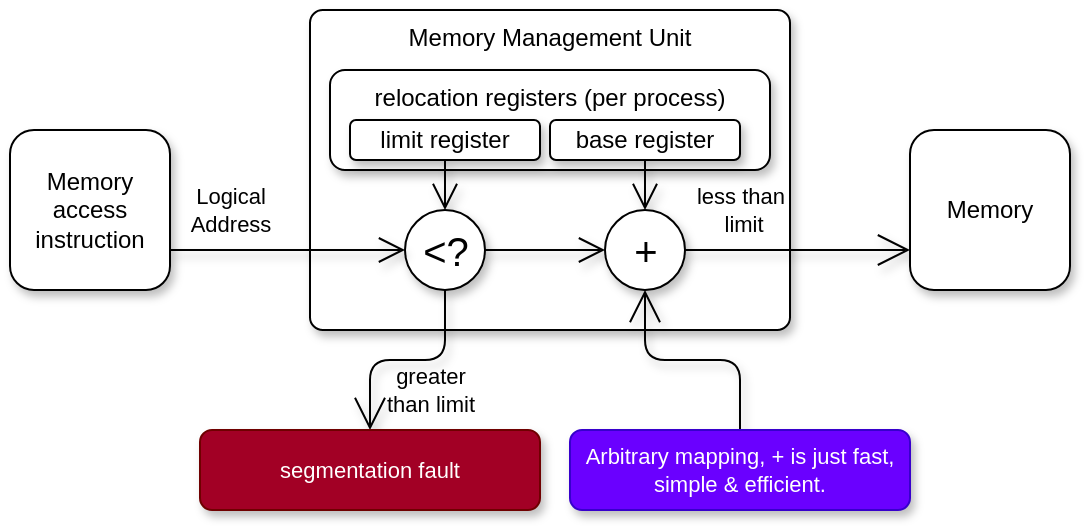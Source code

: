 <mxfile>
    <diagram id="E_W6aEbQQdDLK_1xjqMn" name="Page-1">
        <mxGraphModel dx="622" dy="1014" grid="1" gridSize="10" guides="1" tooltips="1" connect="1" arrows="1" fold="1" page="1" pageScale="1" pageWidth="850" pageHeight="1100" math="0" shadow="0">
            <root>
                <mxCell id="0"/>
                <mxCell id="1" parent="0"/>
                <mxCell id="2" value="Memory access instruction" style="rounded=1;whiteSpace=wrap;html=1;shadow=1;" vertex="1" parent="1">
                    <mxGeometry x="10" y="70" width="80" height="80" as="geometry"/>
                </mxCell>
                <mxCell id="3" value="Memory Management Unit" style="rounded=1;whiteSpace=wrap;html=1;verticalAlign=top;arcSize=4;shadow=1;" vertex="1" parent="1">
                    <mxGeometry x="160" y="10" width="240" height="160" as="geometry"/>
                </mxCell>
                <mxCell id="7" value="relocation registers (per process)" style="rounded=1;whiteSpace=wrap;html=1;verticalAlign=top;shadow=1;" vertex="1" parent="1">
                    <mxGeometry x="170" y="40" width="220" height="50" as="geometry"/>
                </mxCell>
                <mxCell id="13" style="edgeStyle=orthogonalEdgeStyle;html=1;exitX=0.5;exitY=1;exitDx=0;exitDy=0;entryX=0.5;entryY=0;entryDx=0;entryDy=0;labelBackgroundColor=none;fontSize=20;endArrow=open;endFill=0;endSize=11;shadow=1;" edge="1" parent="1" source="8" target="10">
                    <mxGeometry relative="1" as="geometry"/>
                </mxCell>
                <mxCell id="8" value="limit register" style="rounded=1;whiteSpace=wrap;html=1;verticalAlign=middle;shadow=1;" vertex="1" parent="1">
                    <mxGeometry x="180" y="65" width="95" height="20" as="geometry"/>
                </mxCell>
                <mxCell id="14" style="edgeStyle=orthogonalEdgeStyle;html=1;exitX=0.5;exitY=1;exitDx=0;exitDy=0;entryX=0.5;entryY=0;entryDx=0;entryDy=0;labelBackgroundColor=none;fontSize=20;endArrow=open;endFill=0;endSize=11;shadow=1;" edge="1" parent="1" source="9" target="11">
                    <mxGeometry relative="1" as="geometry"/>
                </mxCell>
                <mxCell id="9" value="base register" style="rounded=1;whiteSpace=wrap;html=1;verticalAlign=middle;shadow=1;" vertex="1" parent="1">
                    <mxGeometry x="280" y="65" width="95" height="20" as="geometry"/>
                </mxCell>
                <mxCell id="12" style="edgeStyle=none;html=1;exitX=1;exitY=0.5;exitDx=0;exitDy=0;entryX=0;entryY=0.5;entryDx=0;entryDy=0;labelBackgroundColor=none;fontSize=20;endArrow=open;endFill=0;endSize=11;shadow=1;" edge="1" parent="1" source="10" target="11">
                    <mxGeometry relative="1" as="geometry"/>
                </mxCell>
                <mxCell id="10" value="&amp;lt;?" style="ellipse;whiteSpace=wrap;html=1;aspect=fixed;verticalAlign=middle;fontSize=20;shadow=1;" vertex="1" parent="1">
                    <mxGeometry x="207.5" y="110" width="40" height="40" as="geometry"/>
                </mxCell>
                <mxCell id="16" value="less than&lt;br&gt;&amp;nbsp;limit" style="edgeStyle=orthogonalEdgeStyle;html=1;exitX=1;exitY=0.5;exitDx=0;exitDy=0;entryX=0;entryY=0.75;entryDx=0;entryDy=0;labelBackgroundColor=none;fontSize=11;endArrow=open;endFill=0;endSize=14;shadow=1;" edge="1" parent="1" source="11" target="17">
                    <mxGeometry x="-0.513" y="20" relative="1" as="geometry">
                        <mxPoint x="430" y="120" as="targetPoint"/>
                        <mxPoint as="offset"/>
                    </mxGeometry>
                </mxCell>
                <mxCell id="18" value="greater &lt;br&gt;than limit" style="edgeStyle=orthogonalEdgeStyle;html=1;labelBackgroundColor=none;fontSize=11;endArrow=open;endFill=0;endSize=14;entryX=0.5;entryY=0;entryDx=0;entryDy=0;shadow=1;exitX=0.5;exitY=1;exitDx=0;exitDy=0;" edge="1" parent="1" source="10" target="21">
                    <mxGeometry x="-0.209" y="15" relative="1" as="geometry">
                        <mxPoint x="328" y="230" as="targetPoint"/>
                        <mxPoint x="230" y="150" as="sourcePoint"/>
                        <mxPoint as="offset"/>
                    </mxGeometry>
                </mxCell>
                <mxCell id="11" value="+" style="ellipse;whiteSpace=wrap;html=1;aspect=fixed;verticalAlign=middle;fontSize=20;shadow=1;" vertex="1" parent="1">
                    <mxGeometry x="307.5" y="110" width="40" height="40" as="geometry"/>
                </mxCell>
                <mxCell id="6" value="Logical&lt;br&gt;Address&lt;br&gt;" style="edgeStyle=none;html=1;exitX=1;exitY=0.75;exitDx=0;exitDy=0;entryX=0;entryY=0.5;entryDx=0;entryDy=0;labelBackgroundColor=none;endArrow=open;endFill=0;endSize=11;shadow=1;" edge="1" parent="1" source="2" target="10">
                    <mxGeometry x="-0.489" y="20" relative="1" as="geometry">
                        <mxPoint as="offset"/>
                    </mxGeometry>
                </mxCell>
                <mxCell id="17" value="Memory" style="rounded=1;whiteSpace=wrap;html=1;shadow=1;" vertex="1" parent="1">
                    <mxGeometry x="460" y="70" width="80" height="80" as="geometry"/>
                </mxCell>
                <mxCell id="20" style="edgeStyle=orthogonalEdgeStyle;html=1;exitX=0.5;exitY=0;exitDx=0;exitDy=0;entryX=0.5;entryY=1;entryDx=0;entryDy=0;labelBackgroundColor=none;fontSize=11;endArrow=open;endFill=0;endSize=14;shadow=1;" edge="1" parent="1" source="19" target="11">
                    <mxGeometry relative="1" as="geometry"/>
                </mxCell>
                <mxCell id="19" value="Arbitrary mapping, + is just fast, simple &amp;amp; efficient." style="rounded=1;whiteSpace=wrap;html=1;fontSize=11;verticalAlign=middle;fillColor=#6a00ff;strokeColor=#3700CC;fontColor=#ffffff;shadow=1;" vertex="1" parent="1">
                    <mxGeometry x="290" y="220" width="170" height="40" as="geometry"/>
                </mxCell>
                <mxCell id="21" value="segmentation fault" style="rounded=1;whiteSpace=wrap;html=1;fontSize=11;verticalAlign=middle;fillColor=#a20025;strokeColor=#6F0000;fontColor=#ffffff;shadow=1;" vertex="1" parent="1">
                    <mxGeometry x="105" y="220" width="170" height="40" as="geometry"/>
                </mxCell>
            </root>
        </mxGraphModel>
    </diagram>
</mxfile>